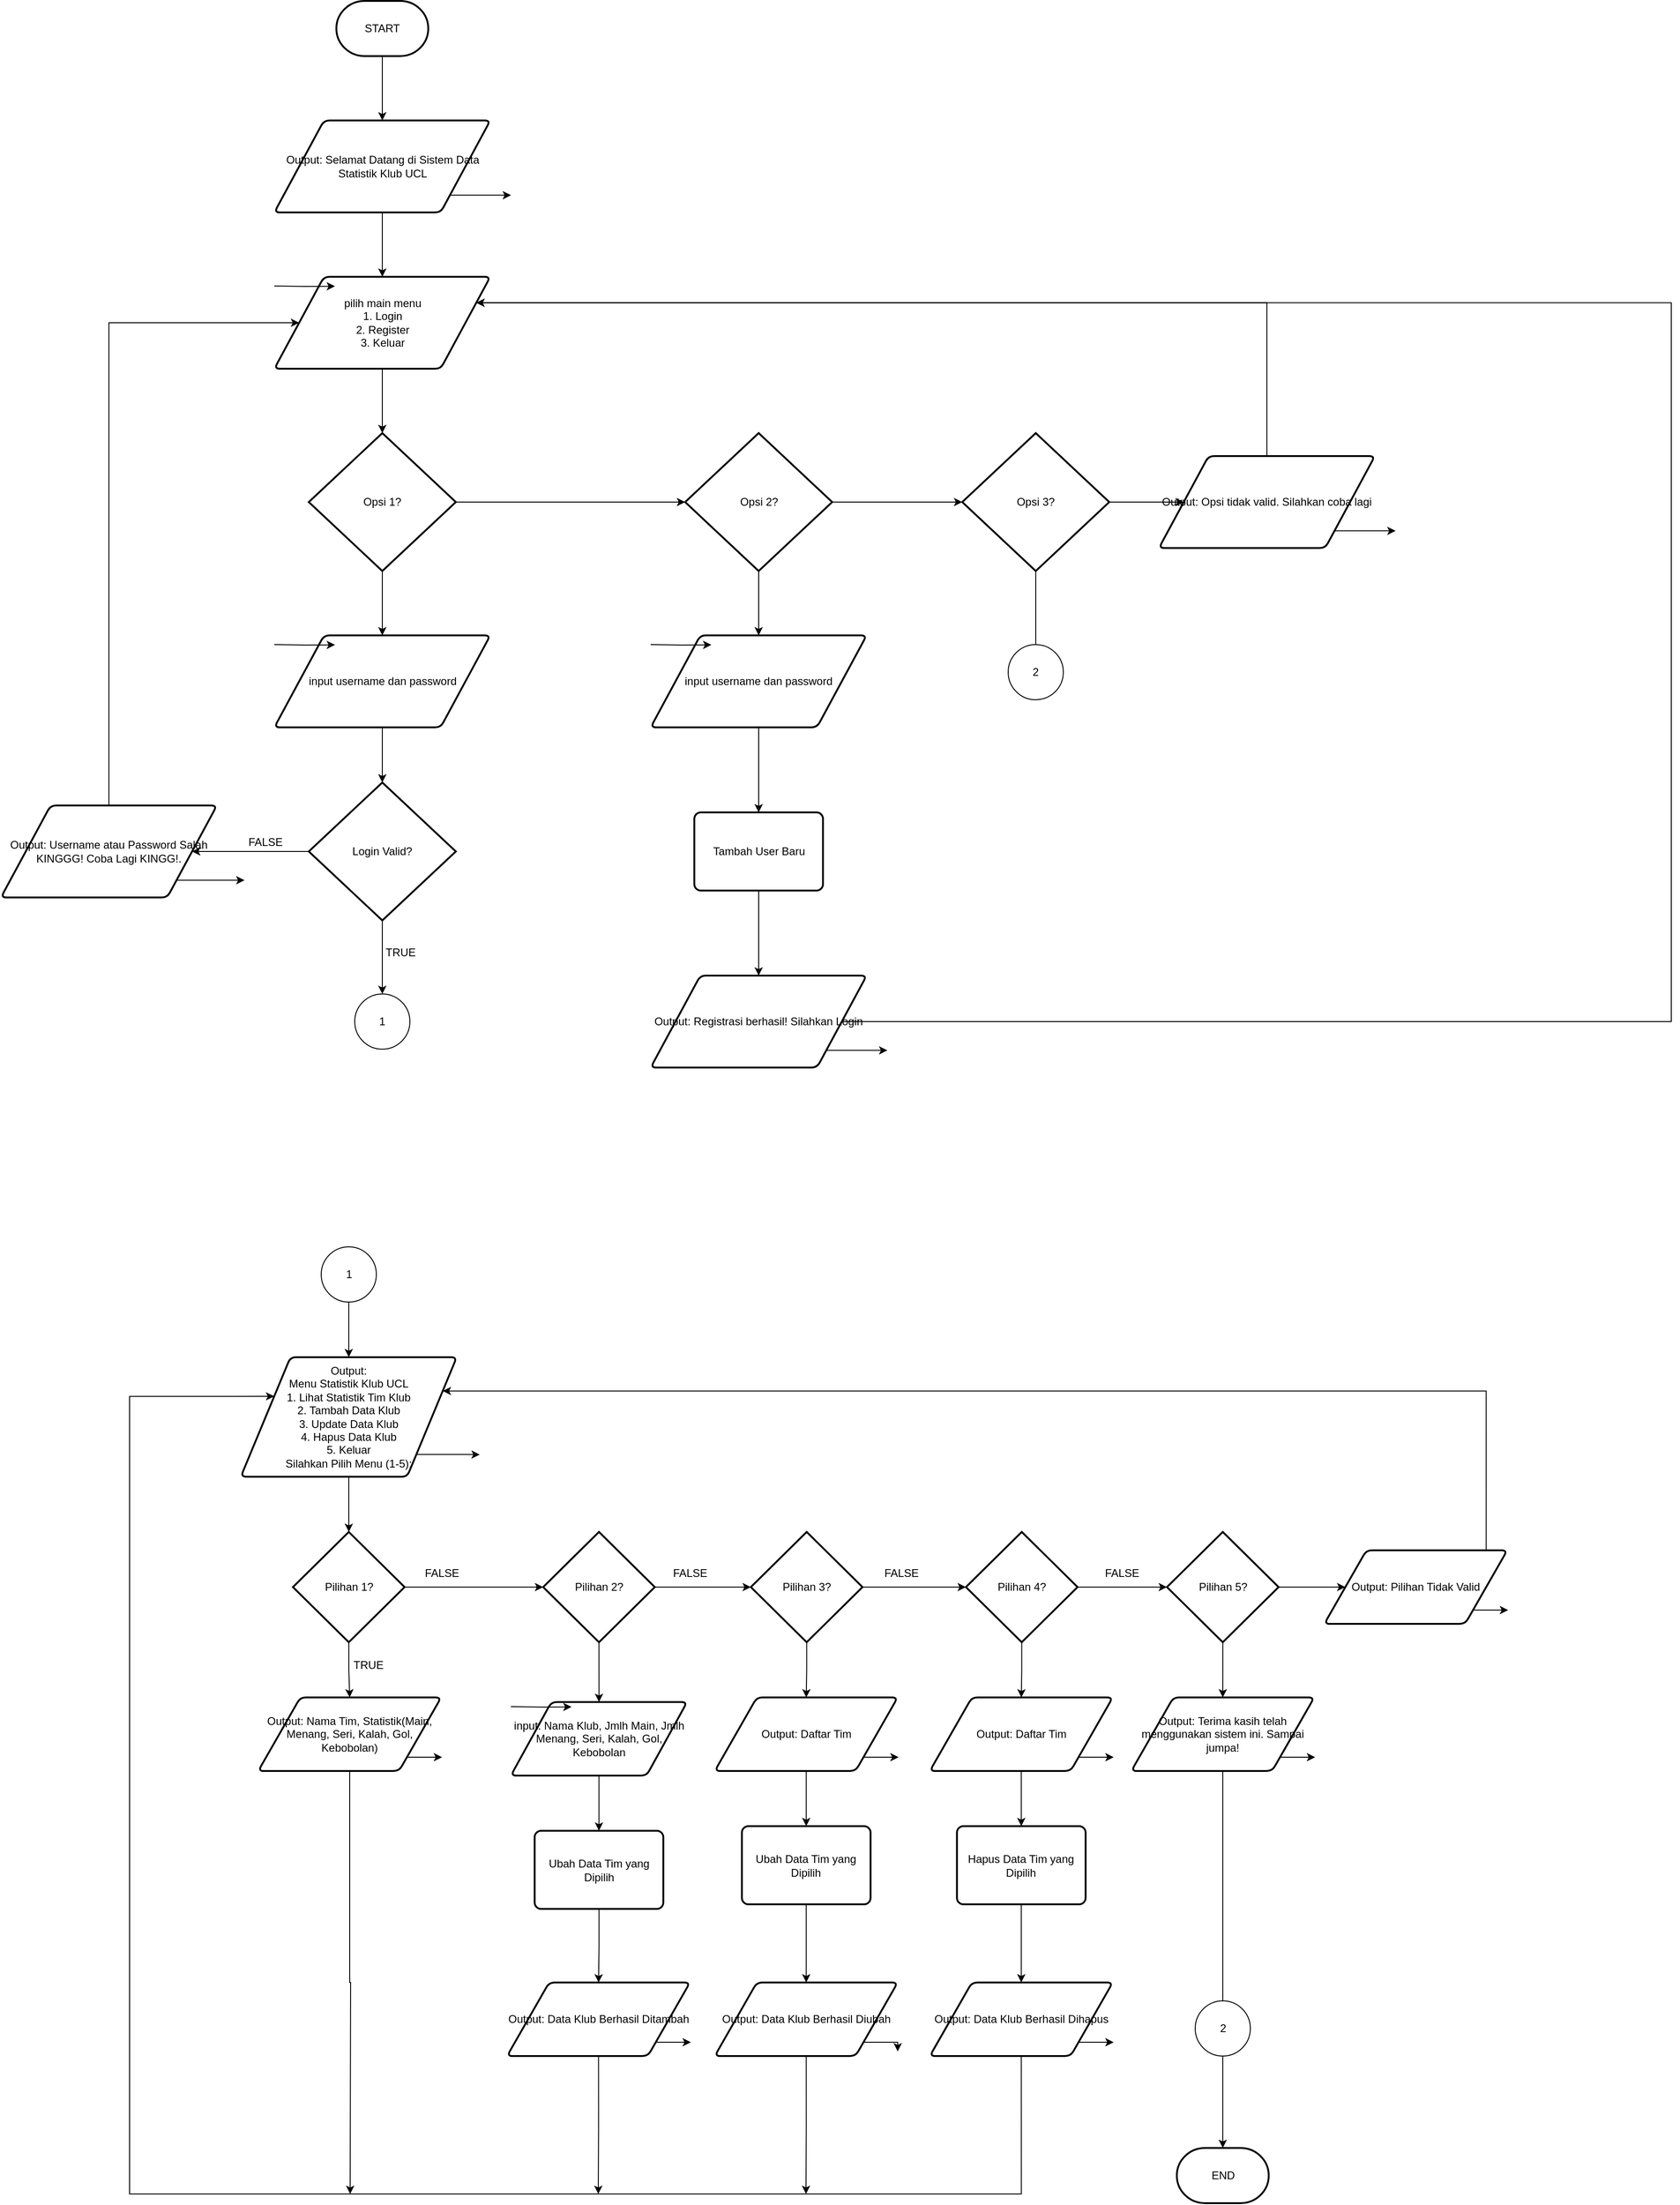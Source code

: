 <mxfile version="28.2.5">
  <diagram name="Page-1" id="IJF9OBRXAhVwx-sXfTxA">
    <mxGraphModel dx="2620" dy="1873" grid="1" gridSize="10" guides="1" tooltips="1" connect="1" arrows="1" fold="1" page="1" pageScale="1" pageWidth="827" pageHeight="1169" math="0" shadow="0">
      <root>
        <mxCell id="0" />
        <mxCell id="1" parent="0" />
        <mxCell id="a_hzqXdRy0SeVPvStvxa-34" style="edgeStyle=orthogonalEdgeStyle;rounded=0;orthogonalLoop=1;jettySize=auto;html=1;exitX=0.5;exitY=1;exitDx=0;exitDy=0;exitPerimeter=0;entryX=0.5;entryY=0;entryDx=0;entryDy=0;" parent="1" source="a_hzqXdRy0SeVPvStvxa-29" target="a_hzqXdRy0SeVPvStvxa-32" edge="1">
          <mxGeometry relative="1" as="geometry" />
        </mxCell>
        <mxCell id="a_hzqXdRy0SeVPvStvxa-29" value="" style="verticalLabelPosition=bottom;verticalAlign=top;html=1;shape=mxgraph.flowchart.on-page_reference;" parent="1" vertex="1">
          <mxGeometry x="698.5" y="1430" width="60" height="60" as="geometry" />
        </mxCell>
        <mxCell id="a_hzqXdRy0SeVPvStvxa-30" value="1" style="text;strokeColor=none;align=center;fillColor=none;html=1;verticalAlign=middle;whiteSpace=wrap;rounded=0;" parent="1" vertex="1">
          <mxGeometry x="698.5" y="1445" width="60" height="30" as="geometry" />
        </mxCell>
        <mxCell id="a_hzqXdRy0SeVPvStvxa-31" style="edgeStyle=orthogonalEdgeStyle;rounded=0;orthogonalLoop=1;jettySize=auto;html=1;exitX=1;exitY=1;exitDx=0;exitDy=0;" parent="1" source="a_hzqXdRy0SeVPvStvxa-32" edge="1">
          <mxGeometry relative="1" as="geometry">
            <mxPoint x="871" y="1656" as="targetPoint" />
            <Array as="points">
              <mxPoint x="851" y="1656" />
              <mxPoint x="851" y="1656" />
            </Array>
          </mxGeometry>
        </mxCell>
        <mxCell id="a_hzqXdRy0SeVPvStvxa-36" value="" style="edgeStyle=orthogonalEdgeStyle;rounded=0;orthogonalLoop=1;jettySize=auto;html=1;" parent="1" source="a_hzqXdRy0SeVPvStvxa-32" target="a_hzqXdRy0SeVPvStvxa-35" edge="1">
          <mxGeometry relative="1" as="geometry" />
        </mxCell>
        <mxCell id="a_hzqXdRy0SeVPvStvxa-32" value="Output:&lt;div&gt;Menu Statistik Klub UCL&lt;/div&gt;&lt;div&gt;&lt;div&gt;1. Lihat Statistik Tim Klub&lt;/div&gt;&lt;div&gt;2. Tambah Data Klub&lt;/div&gt;&lt;div&gt;3. Update Data Klub&lt;/div&gt;&lt;div&gt;4. Hapus Data Klub&lt;/div&gt;&lt;div&gt;5. Keluar&lt;/div&gt;&lt;div&gt;Silahkan Pilih Menu (1-5):&lt;/div&gt;&lt;/div&gt;" style="shape=parallelogram;html=1;strokeWidth=2;perimeter=parallelogramPerimeter;whiteSpace=wrap;rounded=1;arcSize=12;size=0.23;" parent="1" vertex="1">
          <mxGeometry x="611" y="1550" width="235" height="130" as="geometry" />
        </mxCell>
        <mxCell id="a_hzqXdRy0SeVPvStvxa-45" value="" style="edgeStyle=orthogonalEdgeStyle;rounded=0;orthogonalLoop=1;jettySize=auto;html=1;" parent="1" source="a_hzqXdRy0SeVPvStvxa-35" target="a_hzqXdRy0SeVPvStvxa-38" edge="1">
          <mxGeometry relative="1" as="geometry" />
        </mxCell>
        <mxCell id="a_hzqXdRy0SeVPvStvxa-61" value="" style="edgeStyle=orthogonalEdgeStyle;rounded=0;orthogonalLoop=1;jettySize=auto;html=1;" parent="1" source="a_hzqXdRy0SeVPvStvxa-35" target="a_hzqXdRy0SeVPvStvxa-59" edge="1">
          <mxGeometry relative="1" as="geometry" />
        </mxCell>
        <mxCell id="a_hzqXdRy0SeVPvStvxa-35" value="Pilihan 1?" style="strokeWidth=2;html=1;shape=mxgraph.flowchart.decision;whiteSpace=wrap;" parent="1" vertex="1">
          <mxGeometry x="667.75" y="1740" width="121.5" height="120" as="geometry" />
        </mxCell>
        <mxCell id="a_hzqXdRy0SeVPvStvxa-46" value="" style="edgeStyle=orthogonalEdgeStyle;rounded=0;orthogonalLoop=1;jettySize=auto;html=1;" parent="1" source="a_hzqXdRy0SeVPvStvxa-38" target="a_hzqXdRy0SeVPvStvxa-39" edge="1">
          <mxGeometry relative="1" as="geometry" />
        </mxCell>
        <mxCell id="a_hzqXdRy0SeVPvStvxa-70" value="" style="edgeStyle=orthogonalEdgeStyle;rounded=0;orthogonalLoop=1;jettySize=auto;html=1;" parent="1" source="a_hzqXdRy0SeVPvStvxa-38" target="a_hzqXdRy0SeVPvStvxa-68" edge="1">
          <mxGeometry relative="1" as="geometry" />
        </mxCell>
        <mxCell id="a_hzqXdRy0SeVPvStvxa-38" value="Pilihan 2?" style="strokeWidth=2;html=1;shape=mxgraph.flowchart.decision;whiteSpace=wrap;" parent="1" vertex="1">
          <mxGeometry x="940" y="1740" width="121.5" height="120" as="geometry" />
        </mxCell>
        <mxCell id="a_hzqXdRy0SeVPvStvxa-47" value="" style="edgeStyle=orthogonalEdgeStyle;rounded=0;orthogonalLoop=1;jettySize=auto;html=1;" parent="1" source="a_hzqXdRy0SeVPvStvxa-39" target="a_hzqXdRy0SeVPvStvxa-40" edge="1">
          <mxGeometry relative="1" as="geometry" />
        </mxCell>
        <mxCell id="a_hzqXdRy0SeVPvStvxa-73" value="" style="edgeStyle=orthogonalEdgeStyle;rounded=0;orthogonalLoop=1;jettySize=auto;html=1;" parent="1" source="a_hzqXdRy0SeVPvStvxa-39" target="a_hzqXdRy0SeVPvStvxa-72" edge="1">
          <mxGeometry relative="1" as="geometry" />
        </mxCell>
        <mxCell id="a_hzqXdRy0SeVPvStvxa-39" value="Pilihan 3?" style="strokeWidth=2;html=1;shape=mxgraph.flowchart.decision;whiteSpace=wrap;" parent="1" vertex="1">
          <mxGeometry x="1166" y="1740" width="121.5" height="120" as="geometry" />
        </mxCell>
        <mxCell id="a_hzqXdRy0SeVPvStvxa-48" value="" style="edgeStyle=orthogonalEdgeStyle;rounded=0;orthogonalLoop=1;jettySize=auto;html=1;" parent="1" source="a_hzqXdRy0SeVPvStvxa-40" target="a_hzqXdRy0SeVPvStvxa-41" edge="1">
          <mxGeometry relative="1" as="geometry" />
        </mxCell>
        <mxCell id="a_hzqXdRy0SeVPvStvxa-86" value="" style="edgeStyle=orthogonalEdgeStyle;rounded=0;orthogonalLoop=1;jettySize=auto;html=1;" parent="1" source="a_hzqXdRy0SeVPvStvxa-40" target="a_hzqXdRy0SeVPvStvxa-81" edge="1">
          <mxGeometry relative="1" as="geometry" />
        </mxCell>
        <mxCell id="a_hzqXdRy0SeVPvStvxa-40" value="Pilihan 4?" style="strokeWidth=2;html=1;shape=mxgraph.flowchart.decision;whiteSpace=wrap;" parent="1" vertex="1">
          <mxGeometry x="1400" y="1740" width="121.5" height="120" as="geometry" />
        </mxCell>
        <mxCell id="a_hzqXdRy0SeVPvStvxa-89" value="" style="edgeStyle=orthogonalEdgeStyle;rounded=0;orthogonalLoop=1;jettySize=auto;html=1;" parent="1" source="a_hzqXdRy0SeVPvStvxa-41" target="a_hzqXdRy0SeVPvStvxa-88" edge="1">
          <mxGeometry relative="1" as="geometry" />
        </mxCell>
        <mxCell id="a_hzqXdRy0SeVPvStvxa-103" value="" style="edgeStyle=orthogonalEdgeStyle;rounded=0;orthogonalLoop=1;jettySize=auto;html=1;" parent="1" source="a_hzqXdRy0SeVPvStvxa-41" target="a_hzqXdRy0SeVPvStvxa-102" edge="1">
          <mxGeometry relative="1" as="geometry" />
        </mxCell>
        <mxCell id="a_hzqXdRy0SeVPvStvxa-41" value="Pilihan 5?" style="strokeWidth=2;html=1;shape=mxgraph.flowchart.decision;whiteSpace=wrap;" parent="1" vertex="1">
          <mxGeometry x="1618.75" y="1740" width="121.5" height="120" as="geometry" />
        </mxCell>
        <mxCell id="a_hzqXdRy0SeVPvStvxa-50" value="FALSE" style="text;strokeColor=none;align=center;fillColor=none;html=1;verticalAlign=middle;whiteSpace=wrap;rounded=0;" parent="1" vertex="1">
          <mxGeometry x="800" y="1770" width="60" height="30" as="geometry" />
        </mxCell>
        <mxCell id="a_hzqXdRy0SeVPvStvxa-51" value="FALSE" style="text;strokeColor=none;align=center;fillColor=none;html=1;verticalAlign=middle;whiteSpace=wrap;rounded=0;" parent="1" vertex="1">
          <mxGeometry x="1070" y="1770" width="60" height="30" as="geometry" />
        </mxCell>
        <mxCell id="a_hzqXdRy0SeVPvStvxa-52" value="FALSE" style="text;strokeColor=none;align=center;fillColor=none;html=1;verticalAlign=middle;whiteSpace=wrap;rounded=0;" parent="1" vertex="1">
          <mxGeometry x="1300" y="1770" width="60" height="30" as="geometry" />
        </mxCell>
        <mxCell id="a_hzqXdRy0SeVPvStvxa-53" value="FALSE" style="text;strokeColor=none;align=center;fillColor=none;html=1;verticalAlign=middle;whiteSpace=wrap;rounded=0;" parent="1" vertex="1">
          <mxGeometry x="1540" y="1770" width="60" height="30" as="geometry" />
        </mxCell>
        <mxCell id="a_hzqXdRy0SeVPvStvxa-57" value="TRUE" style="text;strokeColor=none;align=center;fillColor=none;html=1;verticalAlign=middle;whiteSpace=wrap;rounded=0;" parent="1" vertex="1">
          <mxGeometry x="720" y="1870" width="60" height="30" as="geometry" />
        </mxCell>
        <mxCell id="a_hzqXdRy0SeVPvStvxa-63" style="edgeStyle=orthogonalEdgeStyle;rounded=0;orthogonalLoop=1;jettySize=auto;html=1;exitX=1;exitY=1;exitDx=0;exitDy=0;" parent="1" source="a_hzqXdRy0SeVPvStvxa-59" edge="1">
          <mxGeometry relative="1" as="geometry">
            <mxPoint x="830" y="1984.5" as="targetPoint" />
          </mxGeometry>
        </mxCell>
        <mxCell id="a_hzqXdRy0SeVPvStvxa-107" style="edgeStyle=orthogonalEdgeStyle;rounded=0;orthogonalLoop=1;jettySize=auto;html=1;exitX=0.5;exitY=1;exitDx=0;exitDy=0;" parent="1" source="a_hzqXdRy0SeVPvStvxa-59" edge="1">
          <mxGeometry relative="1" as="geometry">
            <mxPoint x="730" y="2460" as="targetPoint" />
          </mxGeometry>
        </mxCell>
        <mxCell id="a_hzqXdRy0SeVPvStvxa-59" value="Output: Nama Tim, Statistik(Main, Menang, Seri, Kalah, Gol, Kebobolan)" style="shape=parallelogram;html=1;strokeWidth=2;perimeter=parallelogramPerimeter;whiteSpace=wrap;rounded=1;arcSize=12;size=0.23;" parent="1" vertex="1">
          <mxGeometry x="630" y="1920" width="199" height="80" as="geometry" />
        </mxCell>
        <mxCell id="a_hzqXdRy0SeVPvStvxa-95" value="" style="edgeStyle=orthogonalEdgeStyle;rounded=0;orthogonalLoop=1;jettySize=auto;html=1;" parent="1" source="a_hzqXdRy0SeVPvStvxa-68" target="a_hzqXdRy0SeVPvStvxa-94" edge="1">
          <mxGeometry relative="1" as="geometry" />
        </mxCell>
        <mxCell id="a_hzqXdRy0SeVPvStvxa-68" value="input: Nama Klub, Jmlh Main, Jmlh Menang, Seri, Kalah, Gol, Kebobolan" style="shape=parallelogram;html=1;strokeWidth=2;perimeter=parallelogramPerimeter;whiteSpace=wrap;rounded=1;arcSize=12;size=0.23;" parent="1" vertex="1">
          <mxGeometry x="904.87" y="1925" width="191.75" height="80" as="geometry" />
        </mxCell>
        <mxCell id="a_hzqXdRy0SeVPvStvxa-69" style="edgeStyle=orthogonalEdgeStyle;rounded=0;orthogonalLoop=1;jettySize=auto;html=1;exitX=1;exitY=1;exitDx=0;exitDy=0;" parent="1" edge="1">
          <mxGeometry relative="1" as="geometry">
            <mxPoint x="970.87" y="1930.286" as="targetPoint" />
            <mxPoint x="904.87" y="1930" as="sourcePoint" />
          </mxGeometry>
        </mxCell>
        <mxCell id="a_hzqXdRy0SeVPvStvxa-71" style="edgeStyle=orthogonalEdgeStyle;rounded=0;orthogonalLoop=1;jettySize=auto;html=1;exitX=1;exitY=1;exitDx=0;exitDy=0;" parent="1" source="a_hzqXdRy0SeVPvStvxa-72" edge="1">
          <mxGeometry relative="1" as="geometry">
            <mxPoint x="1326.75" y="1985" as="targetPoint" />
          </mxGeometry>
        </mxCell>
        <mxCell id="a_hzqXdRy0SeVPvStvxa-75" value="" style="edgeStyle=orthogonalEdgeStyle;rounded=0;orthogonalLoop=1;jettySize=auto;html=1;" parent="1" source="a_hzqXdRy0SeVPvStvxa-72" target="a_hzqXdRy0SeVPvStvxa-74" edge="1">
          <mxGeometry relative="1" as="geometry" />
        </mxCell>
        <mxCell id="a_hzqXdRy0SeVPvStvxa-72" value="Output: Daftar Tim" style="shape=parallelogram;html=1;strokeWidth=2;perimeter=parallelogramPerimeter;whiteSpace=wrap;rounded=1;arcSize=12;size=0.23;" parent="1" vertex="1">
          <mxGeometry x="1126.75" y="1920" width="199" height="80" as="geometry" />
        </mxCell>
        <mxCell id="a_hzqXdRy0SeVPvStvxa-78" value="" style="edgeStyle=orthogonalEdgeStyle;rounded=0;orthogonalLoop=1;jettySize=auto;html=1;" parent="1" source="a_hzqXdRy0SeVPvStvxa-74" target="a_hzqXdRy0SeVPvStvxa-77" edge="1">
          <mxGeometry relative="1" as="geometry" />
        </mxCell>
        <mxCell id="a_hzqXdRy0SeVPvStvxa-74" value="Ubah Data Tim yang Dipilih" style="rounded=1;whiteSpace=wrap;html=1;absoluteArcSize=1;arcSize=14;strokeWidth=2;" parent="1" vertex="1">
          <mxGeometry x="1156.25" y="2060" width="140" height="85" as="geometry" />
        </mxCell>
        <mxCell id="a_hzqXdRy0SeVPvStvxa-76" style="edgeStyle=orthogonalEdgeStyle;rounded=0;orthogonalLoop=1;jettySize=auto;html=1;exitX=1;exitY=1;exitDx=0;exitDy=0;" parent="1" source="a_hzqXdRy0SeVPvStvxa-77" edge="1">
          <mxGeometry relative="1" as="geometry">
            <mxPoint x="1325.75" y="2305" as="targetPoint" />
          </mxGeometry>
        </mxCell>
        <mxCell id="a_hzqXdRy0SeVPvStvxa-93" style="edgeStyle=orthogonalEdgeStyle;rounded=0;orthogonalLoop=1;jettySize=auto;html=1;exitX=0.5;exitY=1;exitDx=0;exitDy=0;" parent="1" source="a_hzqXdRy0SeVPvStvxa-77" edge="1">
          <mxGeometry relative="1" as="geometry">
            <mxPoint x="1226" y="2460" as="targetPoint" />
          </mxGeometry>
        </mxCell>
        <mxCell id="a_hzqXdRy0SeVPvStvxa-77" value="Output: Data Klub Berhasil Diubah" style="shape=parallelogram;html=1;strokeWidth=2;perimeter=parallelogramPerimeter;whiteSpace=wrap;rounded=1;arcSize=12;size=0.23;" parent="1" vertex="1">
          <mxGeometry x="1126.75" y="2230" width="199" height="80" as="geometry" />
        </mxCell>
        <mxCell id="a_hzqXdRy0SeVPvStvxa-79" style="edgeStyle=orthogonalEdgeStyle;rounded=0;orthogonalLoop=1;jettySize=auto;html=1;exitX=1;exitY=1;exitDx=0;exitDy=0;" parent="1" source="a_hzqXdRy0SeVPvStvxa-81" edge="1">
          <mxGeometry relative="1" as="geometry">
            <mxPoint x="1560.75" y="1985" as="targetPoint" />
          </mxGeometry>
        </mxCell>
        <mxCell id="a_hzqXdRy0SeVPvStvxa-80" value="" style="edgeStyle=orthogonalEdgeStyle;rounded=0;orthogonalLoop=1;jettySize=auto;html=1;" parent="1" source="a_hzqXdRy0SeVPvStvxa-81" target="a_hzqXdRy0SeVPvStvxa-83" edge="1">
          <mxGeometry relative="1" as="geometry" />
        </mxCell>
        <mxCell id="a_hzqXdRy0SeVPvStvxa-81" value="Output: Daftar Tim" style="shape=parallelogram;html=1;strokeWidth=2;perimeter=parallelogramPerimeter;whiteSpace=wrap;rounded=1;arcSize=12;size=0.23;" parent="1" vertex="1">
          <mxGeometry x="1360.75" y="1920" width="199" height="80" as="geometry" />
        </mxCell>
        <mxCell id="a_hzqXdRy0SeVPvStvxa-82" value="" style="edgeStyle=orthogonalEdgeStyle;rounded=0;orthogonalLoop=1;jettySize=auto;html=1;" parent="1" source="a_hzqXdRy0SeVPvStvxa-83" target="a_hzqXdRy0SeVPvStvxa-85" edge="1">
          <mxGeometry relative="1" as="geometry" />
        </mxCell>
        <mxCell id="a_hzqXdRy0SeVPvStvxa-83" value="Hapus Data Tim yang Dipilih" style="rounded=1;whiteSpace=wrap;html=1;absoluteArcSize=1;arcSize=14;strokeWidth=2;" parent="1" vertex="1">
          <mxGeometry x="1390.25" y="2060" width="140" height="85" as="geometry" />
        </mxCell>
        <mxCell id="a_hzqXdRy0SeVPvStvxa-84" style="edgeStyle=orthogonalEdgeStyle;rounded=0;orthogonalLoop=1;jettySize=auto;html=1;exitX=1;exitY=1;exitDx=0;exitDy=0;" parent="1" source="a_hzqXdRy0SeVPvStvxa-85" edge="1">
          <mxGeometry relative="1" as="geometry">
            <mxPoint x="1560.75" y="2295" as="targetPoint" />
          </mxGeometry>
        </mxCell>
        <mxCell id="a_hzqXdRy0SeVPvStvxa-92" style="edgeStyle=orthogonalEdgeStyle;rounded=0;orthogonalLoop=1;jettySize=auto;html=1;exitX=0.5;exitY=1;exitDx=0;exitDy=0;entryX=0;entryY=0.25;entryDx=0;entryDy=0;" parent="1" source="a_hzqXdRy0SeVPvStvxa-85" target="a_hzqXdRy0SeVPvStvxa-32" edge="1">
          <mxGeometry relative="1" as="geometry">
            <mxPoint x="1460" y="2480" as="targetPoint" />
            <Array as="points">
              <mxPoint x="1460" y="2460" />
              <mxPoint x="490" y="2460" />
              <mxPoint x="490" y="1593" />
            </Array>
          </mxGeometry>
        </mxCell>
        <mxCell id="a_hzqXdRy0SeVPvStvxa-85" value="Output: Data Klub Berhasil Dihapus" style="shape=parallelogram;html=1;strokeWidth=2;perimeter=parallelogramPerimeter;whiteSpace=wrap;rounded=1;arcSize=12;size=0.23;" parent="1" vertex="1">
          <mxGeometry x="1360.75" y="2230" width="199" height="80" as="geometry" />
        </mxCell>
        <mxCell id="a_hzqXdRy0SeVPvStvxa-87" style="edgeStyle=orthogonalEdgeStyle;rounded=0;orthogonalLoop=1;jettySize=auto;html=1;exitX=1;exitY=1;exitDx=0;exitDy=0;" parent="1" source="a_hzqXdRy0SeVPvStvxa-88" edge="1">
          <mxGeometry relative="1" as="geometry">
            <mxPoint x="1780" y="1985" as="targetPoint" />
          </mxGeometry>
        </mxCell>
        <mxCell id="tgl8hg7c3ychdEdT68j1-62" value="" style="edgeStyle=orthogonalEdgeStyle;rounded=0;orthogonalLoop=1;jettySize=auto;html=1;" parent="1" source="a_hzqXdRy0SeVPvStvxa-88" target="tgl8hg7c3ychdEdT68j1-61" edge="1">
          <mxGeometry relative="1" as="geometry" />
        </mxCell>
        <mxCell id="a_hzqXdRy0SeVPvStvxa-88" value="Output:&amp;nbsp;&lt;span style=&quot;white-space-collapse: preserve;&quot; class=&quot;selectable-text copyable-text xkrh14z&quot;&gt;Terima kasih telah menggunakan sistem ini. Sampai jumpa!&lt;/span&gt;" style="shape=parallelogram;html=1;strokeWidth=2;perimeter=parallelogramPerimeter;whiteSpace=wrap;rounded=1;arcSize=12;size=0.23;" parent="1" vertex="1">
          <mxGeometry x="1580" y="1920" width="199" height="80" as="geometry" />
        </mxCell>
        <mxCell id="a_hzqXdRy0SeVPvStvxa-98" value="" style="edgeStyle=orthogonalEdgeStyle;rounded=0;orthogonalLoop=1;jettySize=auto;html=1;" parent="1" source="a_hzqXdRy0SeVPvStvxa-94" target="a_hzqXdRy0SeVPvStvxa-97" edge="1">
          <mxGeometry relative="1" as="geometry" />
        </mxCell>
        <mxCell id="a_hzqXdRy0SeVPvStvxa-94" value="Ubah Data Tim yang Dipilih" style="rounded=1;whiteSpace=wrap;html=1;absoluteArcSize=1;arcSize=14;strokeWidth=2;" parent="1" vertex="1">
          <mxGeometry x="930.75" y="2065" width="140" height="85" as="geometry" />
        </mxCell>
        <mxCell id="a_hzqXdRy0SeVPvStvxa-96" style="edgeStyle=orthogonalEdgeStyle;rounded=0;orthogonalLoop=1;jettySize=auto;html=1;exitX=1;exitY=1;exitDx=0;exitDy=0;" parent="1" source="a_hzqXdRy0SeVPvStvxa-97" edge="1">
          <mxGeometry relative="1" as="geometry">
            <mxPoint x="1100.75" y="2295" as="targetPoint" />
          </mxGeometry>
        </mxCell>
        <mxCell id="a_hzqXdRy0SeVPvStvxa-105" style="edgeStyle=orthogonalEdgeStyle;rounded=0;orthogonalLoop=1;jettySize=auto;html=1;exitX=0.5;exitY=1;exitDx=0;exitDy=0;" parent="1" source="a_hzqXdRy0SeVPvStvxa-97" edge="1">
          <mxGeometry relative="1" as="geometry">
            <mxPoint x="1000" y="2460" as="targetPoint" />
          </mxGeometry>
        </mxCell>
        <mxCell id="a_hzqXdRy0SeVPvStvxa-97" value="Output: Data Klub Berhasil Ditambah" style="shape=parallelogram;html=1;strokeWidth=2;perimeter=parallelogramPerimeter;whiteSpace=wrap;rounded=1;arcSize=12;size=0.23;" parent="1" vertex="1">
          <mxGeometry x="900.75" y="2230" width="199" height="80" as="geometry" />
        </mxCell>
        <mxCell id="a_hzqXdRy0SeVPvStvxa-101" style="edgeStyle=orthogonalEdgeStyle;rounded=0;orthogonalLoop=1;jettySize=auto;html=1;exitX=1;exitY=1;exitDx=0;exitDy=0;" parent="1" source="a_hzqXdRy0SeVPvStvxa-102" edge="1">
          <mxGeometry relative="1" as="geometry">
            <mxPoint x="1990" y="1825" as="targetPoint" />
          </mxGeometry>
        </mxCell>
        <mxCell id="a_hzqXdRy0SeVPvStvxa-104" style="edgeStyle=orthogonalEdgeStyle;rounded=0;orthogonalLoop=1;jettySize=auto;html=1;exitX=1;exitY=0.5;exitDx=0;exitDy=0;entryX=1;entryY=0.25;entryDx=0;entryDy=0;" parent="1" source="a_hzqXdRy0SeVPvStvxa-102" target="a_hzqXdRy0SeVPvStvxa-32" edge="1">
          <mxGeometry relative="1" as="geometry">
            <Array as="points">
              <mxPoint x="1966" y="1587" />
            </Array>
          </mxGeometry>
        </mxCell>
        <mxCell id="a_hzqXdRy0SeVPvStvxa-102" value="Output: Pilihan Tidak Valid" style="shape=parallelogram;html=1;strokeWidth=2;perimeter=parallelogramPerimeter;whiteSpace=wrap;rounded=1;arcSize=12;size=0.23;" parent="1" vertex="1">
          <mxGeometry x="1790" y="1760" width="199" height="80" as="geometry" />
        </mxCell>
        <mxCell id="a_hzqXdRy0SeVPvStvxa-108" value="END" style="strokeWidth=2;html=1;shape=mxgraph.flowchart.terminator;whiteSpace=wrap;" parent="1" vertex="1">
          <mxGeometry x="1629.5" y="2410" width="100" height="60" as="geometry" />
        </mxCell>
        <mxCell id="tgl8hg7c3ychdEdT68j1-27" value="" style="edgeStyle=orthogonalEdgeStyle;rounded=0;orthogonalLoop=1;jettySize=auto;html=1;" parent="1" source="tgl8hg7c3ychdEdT68j1-2" target="tgl8hg7c3ychdEdT68j1-5" edge="1">
          <mxGeometry relative="1" as="geometry" />
        </mxCell>
        <mxCell id="tgl8hg7c3ychdEdT68j1-2" value="START" style="strokeWidth=2;html=1;shape=mxgraph.flowchart.terminator;whiteSpace=wrap;" parent="1" vertex="1">
          <mxGeometry x="715" y="75" width="100" height="60" as="geometry" />
        </mxCell>
        <mxCell id="tgl8hg7c3ychdEdT68j1-3" style="edgeStyle=orthogonalEdgeStyle;rounded=0;orthogonalLoop=1;jettySize=auto;html=1;exitX=1;exitY=1;exitDx=0;exitDy=0;" parent="1" source="tgl8hg7c3ychdEdT68j1-5" edge="1">
          <mxGeometry relative="1" as="geometry">
            <mxPoint x="905" y="286.286" as="targetPoint" />
          </mxGeometry>
        </mxCell>
        <mxCell id="tgl8hg7c3ychdEdT68j1-26" value="" style="edgeStyle=orthogonalEdgeStyle;rounded=0;orthogonalLoop=1;jettySize=auto;html=1;" parent="1" source="tgl8hg7c3ychdEdT68j1-5" target="tgl8hg7c3ychdEdT68j1-24" edge="1">
          <mxGeometry relative="1" as="geometry" />
        </mxCell>
        <mxCell id="tgl8hg7c3ychdEdT68j1-5" value="Output:&amp;nbsp;&lt;span style=&quot;white-space-collapse: preserve; background-color: transparent; color: light-dark(rgb(0, 0, 0), rgb(255, 255, 255));&quot;&gt;Selamat Datang di Sistem Data Statistik Klub UCL&lt;/span&gt;" style="shape=parallelogram;html=1;strokeWidth=2;perimeter=parallelogramPerimeter;whiteSpace=wrap;rounded=1;arcSize=12;size=0.23;" parent="1" vertex="1">
          <mxGeometry x="647.5" y="205" width="235" height="100" as="geometry" />
        </mxCell>
        <mxCell id="tgl8hg7c3ychdEdT68j1-29" value="" style="edgeStyle=orthogonalEdgeStyle;rounded=0;orthogonalLoop=1;jettySize=auto;html=1;" parent="1" source="tgl8hg7c3ychdEdT68j1-24" target="tgl8hg7c3ychdEdT68j1-28" edge="1">
          <mxGeometry relative="1" as="geometry" />
        </mxCell>
        <mxCell id="tgl8hg7c3ychdEdT68j1-24" value="pilih main menu&lt;div&gt;1. Login&lt;/div&gt;&lt;div&gt;2. Register&lt;/div&gt;&lt;div&gt;3. Keluar&lt;/div&gt;" style="shape=parallelogram;html=1;strokeWidth=2;perimeter=parallelogramPerimeter;whiteSpace=wrap;rounded=1;arcSize=12;size=0.23;" parent="1" vertex="1">
          <mxGeometry x="647.5" y="375" width="235" height="100" as="geometry" />
        </mxCell>
        <mxCell id="tgl8hg7c3ychdEdT68j1-25" style="edgeStyle=orthogonalEdgeStyle;rounded=0;orthogonalLoop=1;jettySize=auto;html=1;exitX=1;exitY=1;exitDx=0;exitDy=0;" parent="1" edge="1">
          <mxGeometry relative="1" as="geometry">
            <mxPoint x="713.5" y="385.286" as="targetPoint" />
            <mxPoint x="647.5" y="385" as="sourcePoint" />
          </mxGeometry>
        </mxCell>
        <mxCell id="tgl8hg7c3ychdEdT68j1-32" value="" style="edgeStyle=orthogonalEdgeStyle;rounded=0;orthogonalLoop=1;jettySize=auto;html=1;" parent="1" source="tgl8hg7c3ychdEdT68j1-28" target="tgl8hg7c3ychdEdT68j1-30" edge="1">
          <mxGeometry relative="1" as="geometry" />
        </mxCell>
        <mxCell id="tgl8hg7c3ychdEdT68j1-45" value="" style="edgeStyle=orthogonalEdgeStyle;rounded=0;orthogonalLoop=1;jettySize=auto;html=1;" parent="1" source="tgl8hg7c3ychdEdT68j1-28" target="tgl8hg7c3ychdEdT68j1-44" edge="1">
          <mxGeometry relative="1" as="geometry" />
        </mxCell>
        <mxCell id="tgl8hg7c3ychdEdT68j1-28" value="Opsi 1?" style="strokeWidth=2;html=1;shape=mxgraph.flowchart.decision;whiteSpace=wrap;" parent="1" vertex="1">
          <mxGeometry x="685" y="545" width="160" height="150" as="geometry" />
        </mxCell>
        <mxCell id="tgl8hg7c3ychdEdT68j1-38" value="" style="edgeStyle=orthogonalEdgeStyle;rounded=0;orthogonalLoop=1;jettySize=auto;html=1;" parent="1" source="tgl8hg7c3ychdEdT68j1-30" target="tgl8hg7c3ychdEdT68j1-34" edge="1">
          <mxGeometry relative="1" as="geometry" />
        </mxCell>
        <mxCell id="tgl8hg7c3ychdEdT68j1-30" value="input username dan password" style="shape=parallelogram;html=1;strokeWidth=2;perimeter=parallelogramPerimeter;whiteSpace=wrap;rounded=1;arcSize=12;size=0.23;" parent="1" vertex="1">
          <mxGeometry x="647.5" y="765" width="235" height="100" as="geometry" />
        </mxCell>
        <mxCell id="tgl8hg7c3ychdEdT68j1-31" style="edgeStyle=orthogonalEdgeStyle;rounded=0;orthogonalLoop=1;jettySize=auto;html=1;exitX=1;exitY=1;exitDx=0;exitDy=0;" parent="1" edge="1">
          <mxGeometry relative="1" as="geometry">
            <mxPoint x="713.5" y="775.286" as="targetPoint" />
            <mxPoint x="647.5" y="775" as="sourcePoint" />
          </mxGeometry>
        </mxCell>
        <mxCell id="tgl8hg7c3ychdEdT68j1-33" value="" style="edgeStyle=orthogonalEdgeStyle;rounded=0;orthogonalLoop=1;jettySize=auto;html=1;" parent="1" source="tgl8hg7c3ychdEdT68j1-34" target="tgl8hg7c3ychdEdT68j1-35" edge="1">
          <mxGeometry relative="1" as="geometry" />
        </mxCell>
        <mxCell id="tgl8hg7c3ychdEdT68j1-41" value="" style="edgeStyle=orthogonalEdgeStyle;rounded=0;orthogonalLoop=1;jettySize=auto;html=1;" parent="1" source="tgl8hg7c3ychdEdT68j1-34" target="tgl8hg7c3ychdEdT68j1-40" edge="1">
          <mxGeometry relative="1" as="geometry" />
        </mxCell>
        <mxCell id="tgl8hg7c3ychdEdT68j1-34" value="Login Valid?" style="strokeWidth=2;html=1;shape=mxgraph.flowchart.decision;whiteSpace=wrap;" parent="1" vertex="1">
          <mxGeometry x="685" y="925" width="160" height="150" as="geometry" />
        </mxCell>
        <mxCell id="tgl8hg7c3ychdEdT68j1-35" value="" style="verticalLabelPosition=bottom;verticalAlign=top;html=1;shape=mxgraph.flowchart.on-page_reference;" parent="1" vertex="1">
          <mxGeometry x="735" y="1155" width="60" height="60" as="geometry" />
        </mxCell>
        <mxCell id="tgl8hg7c3ychdEdT68j1-36" value="1" style="text;strokeColor=none;align=center;fillColor=none;html=1;verticalAlign=middle;whiteSpace=wrap;rounded=0;" parent="1" vertex="1">
          <mxGeometry x="735" y="1170" width="60" height="30" as="geometry" />
        </mxCell>
        <mxCell id="tgl8hg7c3ychdEdT68j1-37" value="TRUE" style="text;strokeColor=none;align=center;fillColor=none;html=1;verticalAlign=middle;whiteSpace=wrap;rounded=0;" parent="1" vertex="1">
          <mxGeometry x="755" y="1095" width="60" height="30" as="geometry" />
        </mxCell>
        <mxCell id="tgl8hg7c3ychdEdT68j1-39" style="edgeStyle=orthogonalEdgeStyle;rounded=0;orthogonalLoop=1;jettySize=auto;html=1;exitX=1;exitY=1;exitDx=0;exitDy=0;" parent="1" source="tgl8hg7c3ychdEdT68j1-40" edge="1">
          <mxGeometry relative="1" as="geometry">
            <mxPoint x="615" y="1031.286" as="targetPoint" />
          </mxGeometry>
        </mxCell>
        <mxCell id="tgl8hg7c3ychdEdT68j1-42" style="edgeStyle=orthogonalEdgeStyle;rounded=0;orthogonalLoop=1;jettySize=auto;html=1;exitX=0.5;exitY=0;exitDx=0;exitDy=0;entryX=0;entryY=0.5;entryDx=0;entryDy=0;" parent="1" source="tgl8hg7c3ychdEdT68j1-40" target="tgl8hg7c3ychdEdT68j1-24" edge="1">
          <mxGeometry relative="1" as="geometry">
            <Array as="points">
              <mxPoint x="467.5" y="425" />
            </Array>
          </mxGeometry>
        </mxCell>
        <mxCell id="tgl8hg7c3ychdEdT68j1-40" value="Output:&amp;nbsp;Username atau Password Salah KINGGG! Coba Lagi KINGG!." style="shape=parallelogram;html=1;strokeWidth=2;perimeter=parallelogramPerimeter;whiteSpace=wrap;rounded=1;arcSize=12;size=0.23;" parent="1" vertex="1">
          <mxGeometry x="350" y="950" width="235" height="100" as="geometry" />
        </mxCell>
        <mxCell id="tgl8hg7c3ychdEdT68j1-43" value="FALSE" style="text;strokeColor=none;align=center;fillColor=none;html=1;verticalAlign=middle;whiteSpace=wrap;rounded=0;" parent="1" vertex="1">
          <mxGeometry x="607.5" y="975" width="60" height="30" as="geometry" />
        </mxCell>
        <mxCell id="tgl8hg7c3ychdEdT68j1-48" value="" style="edgeStyle=orthogonalEdgeStyle;rounded=0;orthogonalLoop=1;jettySize=auto;html=1;" parent="1" source="tgl8hg7c3ychdEdT68j1-44" target="tgl8hg7c3ychdEdT68j1-46" edge="1">
          <mxGeometry relative="1" as="geometry" />
        </mxCell>
        <mxCell id="tgl8hg7c3ychdEdT68j1-56" value="" style="edgeStyle=orthogonalEdgeStyle;rounded=0;orthogonalLoop=1;jettySize=auto;html=1;" parent="1" source="tgl8hg7c3ychdEdT68j1-44" target="tgl8hg7c3ychdEdT68j1-55" edge="1">
          <mxGeometry relative="1" as="geometry" />
        </mxCell>
        <mxCell id="tgl8hg7c3ychdEdT68j1-44" value="Opsi 2?" style="strokeWidth=2;html=1;shape=mxgraph.flowchart.decision;whiteSpace=wrap;" parent="1" vertex="1">
          <mxGeometry x="1094.5" y="545" width="160" height="150" as="geometry" />
        </mxCell>
        <mxCell id="tgl8hg7c3ychdEdT68j1-50" value="" style="edgeStyle=orthogonalEdgeStyle;rounded=0;orthogonalLoop=1;jettySize=auto;html=1;" parent="1" source="tgl8hg7c3ychdEdT68j1-46" target="tgl8hg7c3ychdEdT68j1-49" edge="1">
          <mxGeometry relative="1" as="geometry" />
        </mxCell>
        <mxCell id="tgl8hg7c3ychdEdT68j1-46" value="input username dan password" style="shape=parallelogram;html=1;strokeWidth=2;perimeter=parallelogramPerimeter;whiteSpace=wrap;rounded=1;arcSize=12;size=0.23;" parent="1" vertex="1">
          <mxGeometry x="1057" y="765" width="235" height="100" as="geometry" />
        </mxCell>
        <mxCell id="tgl8hg7c3ychdEdT68j1-47" style="edgeStyle=orthogonalEdgeStyle;rounded=0;orthogonalLoop=1;jettySize=auto;html=1;exitX=1;exitY=1;exitDx=0;exitDy=0;" parent="1" edge="1">
          <mxGeometry relative="1" as="geometry">
            <mxPoint x="1123" y="775.286" as="targetPoint" />
            <mxPoint x="1057" y="775" as="sourcePoint" />
          </mxGeometry>
        </mxCell>
        <mxCell id="tgl8hg7c3ychdEdT68j1-53" value="" style="edgeStyle=orthogonalEdgeStyle;rounded=0;orthogonalLoop=1;jettySize=auto;html=1;" parent="1" source="tgl8hg7c3ychdEdT68j1-49" target="tgl8hg7c3ychdEdT68j1-52" edge="1">
          <mxGeometry relative="1" as="geometry" />
        </mxCell>
        <mxCell id="tgl8hg7c3ychdEdT68j1-49" value="Tambah User Baru" style="rounded=1;whiteSpace=wrap;html=1;absoluteArcSize=1;arcSize=14;strokeWidth=2;" parent="1" vertex="1">
          <mxGeometry x="1104.5" y="957.5" width="140" height="85" as="geometry" />
        </mxCell>
        <mxCell id="tgl8hg7c3ychdEdT68j1-51" style="edgeStyle=orthogonalEdgeStyle;rounded=0;orthogonalLoop=1;jettySize=auto;html=1;exitX=1;exitY=1;exitDx=0;exitDy=0;" parent="1" source="tgl8hg7c3ychdEdT68j1-52" edge="1">
          <mxGeometry relative="1" as="geometry">
            <mxPoint x="1314.5" y="1216.286" as="targetPoint" />
          </mxGeometry>
        </mxCell>
        <mxCell id="tgl8hg7c3ychdEdT68j1-54" style="edgeStyle=orthogonalEdgeStyle;rounded=0;orthogonalLoop=1;jettySize=auto;html=1;exitX=1;exitY=0.5;exitDx=0;exitDy=0;entryX=1;entryY=0.25;entryDx=0;entryDy=0;" parent="1" source="tgl8hg7c3ychdEdT68j1-52" target="tgl8hg7c3ychdEdT68j1-24" edge="1">
          <mxGeometry relative="1" as="geometry">
            <Array as="points">
              <mxPoint x="2167.5" y="1185" />
              <mxPoint x="2167.5" y="403" />
            </Array>
          </mxGeometry>
        </mxCell>
        <mxCell id="tgl8hg7c3ychdEdT68j1-52" value="Output: &lt;span style=&quot;white-space-collapse: preserve;&quot;&gt;Registrasi berhasil! Silahkan Login&lt;/span&gt;" style="shape=parallelogram;html=1;strokeWidth=2;perimeter=parallelogramPerimeter;whiteSpace=wrap;rounded=1;arcSize=12;size=0.23;" parent="1" vertex="1">
          <mxGeometry x="1057" y="1135" width="235" height="100" as="geometry" />
        </mxCell>
        <mxCell id="tgl8hg7c3ychdEdT68j1-59" value="" style="edgeStyle=orthogonalEdgeStyle;rounded=0;orthogonalLoop=1;jettySize=auto;html=1;" parent="1" source="tgl8hg7c3ychdEdT68j1-55" target="tgl8hg7c3ychdEdT68j1-58" edge="1">
          <mxGeometry relative="1" as="geometry" />
        </mxCell>
        <mxCell id="tgl8hg7c3ychdEdT68j1-71" value="" style="edgeStyle=orthogonalEdgeStyle;rounded=0;orthogonalLoop=1;jettySize=auto;html=1;" parent="1" source="tgl8hg7c3ychdEdT68j1-55" target="tgl8hg7c3ychdEdT68j1-70" edge="1">
          <mxGeometry relative="1" as="geometry" />
        </mxCell>
        <mxCell id="tgl8hg7c3ychdEdT68j1-55" value="Opsi 3?" style="strokeWidth=2;html=1;shape=mxgraph.flowchart.decision;whiteSpace=wrap;" parent="1" vertex="1">
          <mxGeometry x="1396" y="545" width="160" height="150" as="geometry" />
        </mxCell>
        <mxCell id="tgl8hg7c3ychdEdT68j1-57" value="" style="verticalLabelPosition=bottom;verticalAlign=top;html=1;shape=mxgraph.flowchart.on-page_reference;" parent="1" vertex="1">
          <mxGeometry x="1446" y="775" width="60" height="60" as="geometry" />
        </mxCell>
        <mxCell id="tgl8hg7c3ychdEdT68j1-58" value="2" style="text;strokeColor=none;align=center;fillColor=none;html=1;verticalAlign=middle;whiteSpace=wrap;rounded=0;" parent="1" vertex="1">
          <mxGeometry x="1446" y="790" width="60" height="30" as="geometry" />
        </mxCell>
        <mxCell id="tgl8hg7c3ychdEdT68j1-65" value="" style="edgeStyle=orthogonalEdgeStyle;rounded=0;orthogonalLoop=1;jettySize=auto;html=1;" parent="1" source="tgl8hg7c3ychdEdT68j1-60" target="a_hzqXdRy0SeVPvStvxa-108" edge="1">
          <mxGeometry relative="1" as="geometry" />
        </mxCell>
        <mxCell id="tgl8hg7c3ychdEdT68j1-60" value="" style="verticalLabelPosition=bottom;verticalAlign=top;html=1;shape=mxgraph.flowchart.on-page_reference;" parent="1" vertex="1">
          <mxGeometry x="1649.5" y="2250" width="60" height="60" as="geometry" />
        </mxCell>
        <mxCell id="tgl8hg7c3ychdEdT68j1-61" value="2" style="text;strokeColor=none;align=center;fillColor=none;html=1;verticalAlign=middle;whiteSpace=wrap;rounded=0;" parent="1" vertex="1">
          <mxGeometry x="1649.5" y="2265" width="60" height="30" as="geometry" />
        </mxCell>
        <mxCell id="tgl8hg7c3ychdEdT68j1-69" style="edgeStyle=orthogonalEdgeStyle;rounded=0;orthogonalLoop=1;jettySize=auto;html=1;exitX=1;exitY=1;exitDx=0;exitDy=0;" parent="1" source="tgl8hg7c3ychdEdT68j1-70" edge="1">
          <mxGeometry relative="1" as="geometry">
            <mxPoint x="1867.5" y="651.286" as="targetPoint" />
          </mxGeometry>
        </mxCell>
        <mxCell id="tgl8hg7c3ychdEdT68j1-72" style="edgeStyle=orthogonalEdgeStyle;rounded=0;orthogonalLoop=1;jettySize=auto;html=1;exitX=0.5;exitY=0;exitDx=0;exitDy=0;entryX=1;entryY=0.25;entryDx=0;entryDy=0;" parent="1" source="tgl8hg7c3ychdEdT68j1-70" target="tgl8hg7c3ychdEdT68j1-24" edge="1">
          <mxGeometry relative="1" as="geometry">
            <Array as="points">
              <mxPoint x="1727.5" y="403" />
            </Array>
          </mxGeometry>
        </mxCell>
        <mxCell id="tgl8hg7c3ychdEdT68j1-70" value="Output: &lt;span style=&quot;white-space-collapse: preserve;&quot;&gt;Opsi tidak valid. Silahkan coba lagi&lt;/span&gt;" style="shape=parallelogram;html=1;strokeWidth=2;perimeter=parallelogramPerimeter;whiteSpace=wrap;rounded=1;arcSize=12;size=0.23;" parent="1" vertex="1">
          <mxGeometry x="1610" y="570" width="235" height="100" as="geometry" />
        </mxCell>
      </root>
    </mxGraphModel>
  </diagram>
</mxfile>
